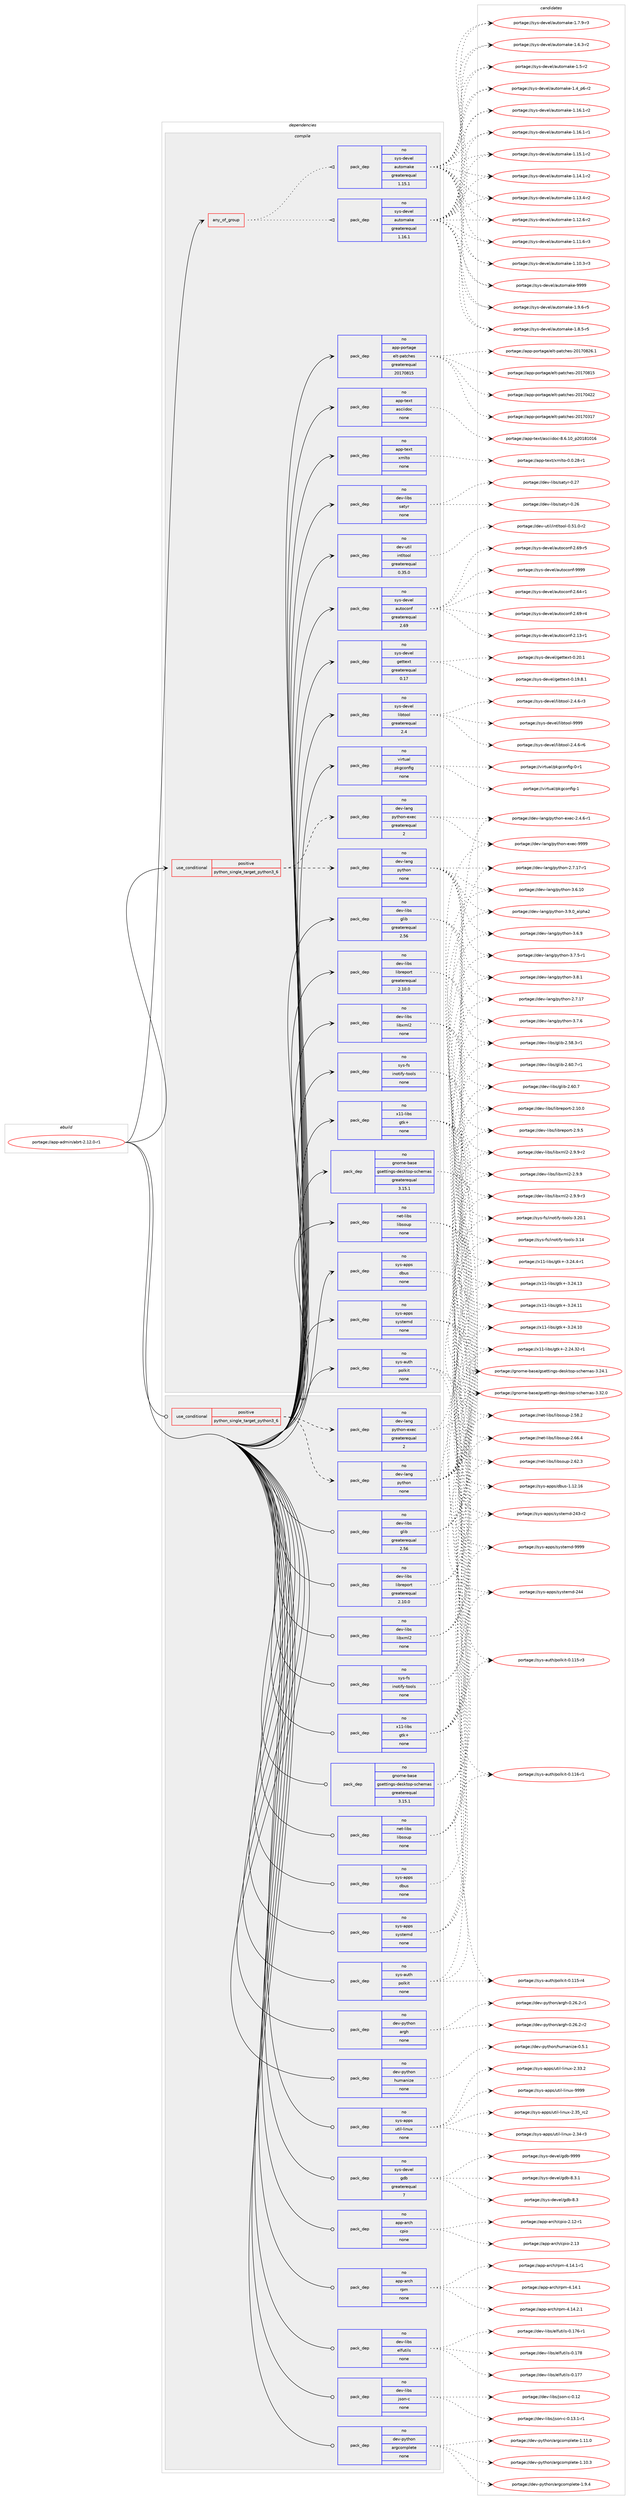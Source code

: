 digraph prolog {

# *************
# Graph options
# *************

newrank=true;
concentrate=true;
compound=true;
graph [rankdir=LR,fontname=Helvetica,fontsize=10,ranksep=1.5];#, ranksep=2.5, nodesep=0.2];
edge  [arrowhead=vee];
node  [fontname=Helvetica,fontsize=10];

# **********
# The ebuild
# **********

subgraph cluster_leftcol {
color=gray;
label=<<i>ebuild</i>>;
id [label="portage://app-admin/abrt-2.12.0-r1", color=red, width=4, href="../app-admin/abrt-2.12.0-r1.svg"];
}

# ****************
# The dependencies
# ****************

subgraph cluster_midcol {
color=gray;
label=<<i>dependencies</i>>;
subgraph cluster_compile {
fillcolor="#eeeeee";
style=filled;
label=<<i>compile</i>>;
subgraph any8490 {
dependency658440 [label=<<TABLE BORDER="0" CELLBORDER="1" CELLSPACING="0" CELLPADDING="4"><TR><TD CELLPADDING="10">any_of_group</TD></TR></TABLE>>, shape=none, color=red];subgraph pack493948 {
dependency658441 [label=<<TABLE BORDER="0" CELLBORDER="1" CELLSPACING="0" CELLPADDING="4" WIDTH="220"><TR><TD ROWSPAN="6" CELLPADDING="30">pack_dep</TD></TR><TR><TD WIDTH="110">no</TD></TR><TR><TD>sys-devel</TD></TR><TR><TD>automake</TD></TR><TR><TD>greaterequal</TD></TR><TR><TD>1.16.1</TD></TR></TABLE>>, shape=none, color=blue];
}
dependency658440:e -> dependency658441:w [weight=20,style="dotted",arrowhead="oinv"];
subgraph pack493949 {
dependency658442 [label=<<TABLE BORDER="0" CELLBORDER="1" CELLSPACING="0" CELLPADDING="4" WIDTH="220"><TR><TD ROWSPAN="6" CELLPADDING="30">pack_dep</TD></TR><TR><TD WIDTH="110">no</TD></TR><TR><TD>sys-devel</TD></TR><TR><TD>automake</TD></TR><TR><TD>greaterequal</TD></TR><TR><TD>1.15.1</TD></TR></TABLE>>, shape=none, color=blue];
}
dependency658440:e -> dependency658442:w [weight=20,style="dotted",arrowhead="oinv"];
}
id:e -> dependency658440:w [weight=20,style="solid",arrowhead="vee"];
subgraph cond155706 {
dependency658443 [label=<<TABLE BORDER="0" CELLBORDER="1" CELLSPACING="0" CELLPADDING="4"><TR><TD ROWSPAN="3" CELLPADDING="10">use_conditional</TD></TR><TR><TD>positive</TD></TR><TR><TD>python_single_target_python3_6</TD></TR></TABLE>>, shape=none, color=red];
subgraph pack493950 {
dependency658444 [label=<<TABLE BORDER="0" CELLBORDER="1" CELLSPACING="0" CELLPADDING="4" WIDTH="220"><TR><TD ROWSPAN="6" CELLPADDING="30">pack_dep</TD></TR><TR><TD WIDTH="110">no</TD></TR><TR><TD>dev-lang</TD></TR><TR><TD>python</TD></TR><TR><TD>none</TD></TR><TR><TD></TD></TR></TABLE>>, shape=none, color=blue];
}
dependency658443:e -> dependency658444:w [weight=20,style="dashed",arrowhead="vee"];
subgraph pack493951 {
dependency658445 [label=<<TABLE BORDER="0" CELLBORDER="1" CELLSPACING="0" CELLPADDING="4" WIDTH="220"><TR><TD ROWSPAN="6" CELLPADDING="30">pack_dep</TD></TR><TR><TD WIDTH="110">no</TD></TR><TR><TD>dev-lang</TD></TR><TR><TD>python-exec</TD></TR><TR><TD>greaterequal</TD></TR><TR><TD>2</TD></TR></TABLE>>, shape=none, color=blue];
}
dependency658443:e -> dependency658445:w [weight=20,style="dashed",arrowhead="vee"];
}
id:e -> dependency658443:w [weight=20,style="solid",arrowhead="vee"];
subgraph pack493952 {
dependency658446 [label=<<TABLE BORDER="0" CELLBORDER="1" CELLSPACING="0" CELLPADDING="4" WIDTH="220"><TR><TD ROWSPAN="6" CELLPADDING="30">pack_dep</TD></TR><TR><TD WIDTH="110">no</TD></TR><TR><TD>app-portage</TD></TR><TR><TD>elt-patches</TD></TR><TR><TD>greaterequal</TD></TR><TR><TD>20170815</TD></TR></TABLE>>, shape=none, color=blue];
}
id:e -> dependency658446:w [weight=20,style="solid",arrowhead="vee"];
subgraph pack493953 {
dependency658447 [label=<<TABLE BORDER="0" CELLBORDER="1" CELLSPACING="0" CELLPADDING="4" WIDTH="220"><TR><TD ROWSPAN="6" CELLPADDING="30">pack_dep</TD></TR><TR><TD WIDTH="110">no</TD></TR><TR><TD>app-text</TD></TR><TR><TD>asciidoc</TD></TR><TR><TD>none</TD></TR><TR><TD></TD></TR></TABLE>>, shape=none, color=blue];
}
id:e -> dependency658447:w [weight=20,style="solid",arrowhead="vee"];
subgraph pack493954 {
dependency658448 [label=<<TABLE BORDER="0" CELLBORDER="1" CELLSPACING="0" CELLPADDING="4" WIDTH="220"><TR><TD ROWSPAN="6" CELLPADDING="30">pack_dep</TD></TR><TR><TD WIDTH="110">no</TD></TR><TR><TD>app-text</TD></TR><TR><TD>xmlto</TD></TR><TR><TD>none</TD></TR><TR><TD></TD></TR></TABLE>>, shape=none, color=blue];
}
id:e -> dependency658448:w [weight=20,style="solid",arrowhead="vee"];
subgraph pack493955 {
dependency658449 [label=<<TABLE BORDER="0" CELLBORDER="1" CELLSPACING="0" CELLPADDING="4" WIDTH="220"><TR><TD ROWSPAN="6" CELLPADDING="30">pack_dep</TD></TR><TR><TD WIDTH="110">no</TD></TR><TR><TD>dev-libs</TD></TR><TR><TD>glib</TD></TR><TR><TD>greaterequal</TD></TR><TR><TD>2.56</TD></TR></TABLE>>, shape=none, color=blue];
}
id:e -> dependency658449:w [weight=20,style="solid",arrowhead="vee"];
subgraph pack493956 {
dependency658450 [label=<<TABLE BORDER="0" CELLBORDER="1" CELLSPACING="0" CELLPADDING="4" WIDTH="220"><TR><TD ROWSPAN="6" CELLPADDING="30">pack_dep</TD></TR><TR><TD WIDTH="110">no</TD></TR><TR><TD>dev-libs</TD></TR><TR><TD>libreport</TD></TR><TR><TD>greaterequal</TD></TR><TR><TD>2.10.0</TD></TR></TABLE>>, shape=none, color=blue];
}
id:e -> dependency658450:w [weight=20,style="solid",arrowhead="vee"];
subgraph pack493957 {
dependency658451 [label=<<TABLE BORDER="0" CELLBORDER="1" CELLSPACING="0" CELLPADDING="4" WIDTH="220"><TR><TD ROWSPAN="6" CELLPADDING="30">pack_dep</TD></TR><TR><TD WIDTH="110">no</TD></TR><TR><TD>dev-libs</TD></TR><TR><TD>libxml2</TD></TR><TR><TD>none</TD></TR><TR><TD></TD></TR></TABLE>>, shape=none, color=blue];
}
id:e -> dependency658451:w [weight=20,style="solid",arrowhead="vee"];
subgraph pack493958 {
dependency658452 [label=<<TABLE BORDER="0" CELLBORDER="1" CELLSPACING="0" CELLPADDING="4" WIDTH="220"><TR><TD ROWSPAN="6" CELLPADDING="30">pack_dep</TD></TR><TR><TD WIDTH="110">no</TD></TR><TR><TD>dev-libs</TD></TR><TR><TD>satyr</TD></TR><TR><TD>none</TD></TR><TR><TD></TD></TR></TABLE>>, shape=none, color=blue];
}
id:e -> dependency658452:w [weight=20,style="solid",arrowhead="vee"];
subgraph pack493959 {
dependency658453 [label=<<TABLE BORDER="0" CELLBORDER="1" CELLSPACING="0" CELLPADDING="4" WIDTH="220"><TR><TD ROWSPAN="6" CELLPADDING="30">pack_dep</TD></TR><TR><TD WIDTH="110">no</TD></TR><TR><TD>dev-util</TD></TR><TR><TD>intltool</TD></TR><TR><TD>greaterequal</TD></TR><TR><TD>0.35.0</TD></TR></TABLE>>, shape=none, color=blue];
}
id:e -> dependency658453:w [weight=20,style="solid",arrowhead="vee"];
subgraph pack493960 {
dependency658454 [label=<<TABLE BORDER="0" CELLBORDER="1" CELLSPACING="0" CELLPADDING="4" WIDTH="220"><TR><TD ROWSPAN="6" CELLPADDING="30">pack_dep</TD></TR><TR><TD WIDTH="110">no</TD></TR><TR><TD>gnome-base</TD></TR><TR><TD>gsettings-desktop-schemas</TD></TR><TR><TD>greaterequal</TD></TR><TR><TD>3.15.1</TD></TR></TABLE>>, shape=none, color=blue];
}
id:e -> dependency658454:w [weight=20,style="solid",arrowhead="vee"];
subgraph pack493961 {
dependency658455 [label=<<TABLE BORDER="0" CELLBORDER="1" CELLSPACING="0" CELLPADDING="4" WIDTH="220"><TR><TD ROWSPAN="6" CELLPADDING="30">pack_dep</TD></TR><TR><TD WIDTH="110">no</TD></TR><TR><TD>net-libs</TD></TR><TR><TD>libsoup</TD></TR><TR><TD>none</TD></TR><TR><TD></TD></TR></TABLE>>, shape=none, color=blue];
}
id:e -> dependency658455:w [weight=20,style="solid",arrowhead="vee"];
subgraph pack493962 {
dependency658456 [label=<<TABLE BORDER="0" CELLBORDER="1" CELLSPACING="0" CELLPADDING="4" WIDTH="220"><TR><TD ROWSPAN="6" CELLPADDING="30">pack_dep</TD></TR><TR><TD WIDTH="110">no</TD></TR><TR><TD>sys-apps</TD></TR><TR><TD>dbus</TD></TR><TR><TD>none</TD></TR><TR><TD></TD></TR></TABLE>>, shape=none, color=blue];
}
id:e -> dependency658456:w [weight=20,style="solid",arrowhead="vee"];
subgraph pack493963 {
dependency658457 [label=<<TABLE BORDER="0" CELLBORDER="1" CELLSPACING="0" CELLPADDING="4" WIDTH="220"><TR><TD ROWSPAN="6" CELLPADDING="30">pack_dep</TD></TR><TR><TD WIDTH="110">no</TD></TR><TR><TD>sys-apps</TD></TR><TR><TD>systemd</TD></TR><TR><TD>none</TD></TR><TR><TD></TD></TR></TABLE>>, shape=none, color=blue];
}
id:e -> dependency658457:w [weight=20,style="solid",arrowhead="vee"];
subgraph pack493964 {
dependency658458 [label=<<TABLE BORDER="0" CELLBORDER="1" CELLSPACING="0" CELLPADDING="4" WIDTH="220"><TR><TD ROWSPAN="6" CELLPADDING="30">pack_dep</TD></TR><TR><TD WIDTH="110">no</TD></TR><TR><TD>sys-auth</TD></TR><TR><TD>polkit</TD></TR><TR><TD>none</TD></TR><TR><TD></TD></TR></TABLE>>, shape=none, color=blue];
}
id:e -> dependency658458:w [weight=20,style="solid",arrowhead="vee"];
subgraph pack493965 {
dependency658459 [label=<<TABLE BORDER="0" CELLBORDER="1" CELLSPACING="0" CELLPADDING="4" WIDTH="220"><TR><TD ROWSPAN="6" CELLPADDING="30">pack_dep</TD></TR><TR><TD WIDTH="110">no</TD></TR><TR><TD>sys-devel</TD></TR><TR><TD>autoconf</TD></TR><TR><TD>greaterequal</TD></TR><TR><TD>2.69</TD></TR></TABLE>>, shape=none, color=blue];
}
id:e -> dependency658459:w [weight=20,style="solid",arrowhead="vee"];
subgraph pack493966 {
dependency658460 [label=<<TABLE BORDER="0" CELLBORDER="1" CELLSPACING="0" CELLPADDING="4" WIDTH="220"><TR><TD ROWSPAN="6" CELLPADDING="30">pack_dep</TD></TR><TR><TD WIDTH="110">no</TD></TR><TR><TD>sys-devel</TD></TR><TR><TD>gettext</TD></TR><TR><TD>greaterequal</TD></TR><TR><TD>0.17</TD></TR></TABLE>>, shape=none, color=blue];
}
id:e -> dependency658460:w [weight=20,style="solid",arrowhead="vee"];
subgraph pack493967 {
dependency658461 [label=<<TABLE BORDER="0" CELLBORDER="1" CELLSPACING="0" CELLPADDING="4" WIDTH="220"><TR><TD ROWSPAN="6" CELLPADDING="30">pack_dep</TD></TR><TR><TD WIDTH="110">no</TD></TR><TR><TD>sys-devel</TD></TR><TR><TD>libtool</TD></TR><TR><TD>greaterequal</TD></TR><TR><TD>2.4</TD></TR></TABLE>>, shape=none, color=blue];
}
id:e -> dependency658461:w [weight=20,style="solid",arrowhead="vee"];
subgraph pack493968 {
dependency658462 [label=<<TABLE BORDER="0" CELLBORDER="1" CELLSPACING="0" CELLPADDING="4" WIDTH="220"><TR><TD ROWSPAN="6" CELLPADDING="30">pack_dep</TD></TR><TR><TD WIDTH="110">no</TD></TR><TR><TD>sys-fs</TD></TR><TR><TD>inotify-tools</TD></TR><TR><TD>none</TD></TR><TR><TD></TD></TR></TABLE>>, shape=none, color=blue];
}
id:e -> dependency658462:w [weight=20,style="solid",arrowhead="vee"];
subgraph pack493969 {
dependency658463 [label=<<TABLE BORDER="0" CELLBORDER="1" CELLSPACING="0" CELLPADDING="4" WIDTH="220"><TR><TD ROWSPAN="6" CELLPADDING="30">pack_dep</TD></TR><TR><TD WIDTH="110">no</TD></TR><TR><TD>virtual</TD></TR><TR><TD>pkgconfig</TD></TR><TR><TD>none</TD></TR><TR><TD></TD></TR></TABLE>>, shape=none, color=blue];
}
id:e -> dependency658463:w [weight=20,style="solid",arrowhead="vee"];
subgraph pack493970 {
dependency658464 [label=<<TABLE BORDER="0" CELLBORDER="1" CELLSPACING="0" CELLPADDING="4" WIDTH="220"><TR><TD ROWSPAN="6" CELLPADDING="30">pack_dep</TD></TR><TR><TD WIDTH="110">no</TD></TR><TR><TD>x11-libs</TD></TR><TR><TD>gtk+</TD></TR><TR><TD>none</TD></TR><TR><TD></TD></TR></TABLE>>, shape=none, color=blue];
}
id:e -> dependency658464:w [weight=20,style="solid",arrowhead="vee"];
}
subgraph cluster_compileandrun {
fillcolor="#eeeeee";
style=filled;
label=<<i>compile and run</i>>;
}
subgraph cluster_run {
fillcolor="#eeeeee";
style=filled;
label=<<i>run</i>>;
subgraph cond155707 {
dependency658465 [label=<<TABLE BORDER="0" CELLBORDER="1" CELLSPACING="0" CELLPADDING="4"><TR><TD ROWSPAN="3" CELLPADDING="10">use_conditional</TD></TR><TR><TD>positive</TD></TR><TR><TD>python_single_target_python3_6</TD></TR></TABLE>>, shape=none, color=red];
subgraph pack493971 {
dependency658466 [label=<<TABLE BORDER="0" CELLBORDER="1" CELLSPACING="0" CELLPADDING="4" WIDTH="220"><TR><TD ROWSPAN="6" CELLPADDING="30">pack_dep</TD></TR><TR><TD WIDTH="110">no</TD></TR><TR><TD>dev-lang</TD></TR><TR><TD>python</TD></TR><TR><TD>none</TD></TR><TR><TD></TD></TR></TABLE>>, shape=none, color=blue];
}
dependency658465:e -> dependency658466:w [weight=20,style="dashed",arrowhead="vee"];
subgraph pack493972 {
dependency658467 [label=<<TABLE BORDER="0" CELLBORDER="1" CELLSPACING="0" CELLPADDING="4" WIDTH="220"><TR><TD ROWSPAN="6" CELLPADDING="30">pack_dep</TD></TR><TR><TD WIDTH="110">no</TD></TR><TR><TD>dev-lang</TD></TR><TR><TD>python-exec</TD></TR><TR><TD>greaterequal</TD></TR><TR><TD>2</TD></TR></TABLE>>, shape=none, color=blue];
}
dependency658465:e -> dependency658467:w [weight=20,style="dashed",arrowhead="vee"];
}
id:e -> dependency658465:w [weight=20,style="solid",arrowhead="odot"];
subgraph pack493973 {
dependency658468 [label=<<TABLE BORDER="0" CELLBORDER="1" CELLSPACING="0" CELLPADDING="4" WIDTH="220"><TR><TD ROWSPAN="6" CELLPADDING="30">pack_dep</TD></TR><TR><TD WIDTH="110">no</TD></TR><TR><TD>app-arch</TD></TR><TR><TD>cpio</TD></TR><TR><TD>none</TD></TR><TR><TD></TD></TR></TABLE>>, shape=none, color=blue];
}
id:e -> dependency658468:w [weight=20,style="solid",arrowhead="odot"];
subgraph pack493974 {
dependency658469 [label=<<TABLE BORDER="0" CELLBORDER="1" CELLSPACING="0" CELLPADDING="4" WIDTH="220"><TR><TD ROWSPAN="6" CELLPADDING="30">pack_dep</TD></TR><TR><TD WIDTH="110">no</TD></TR><TR><TD>app-arch</TD></TR><TR><TD>rpm</TD></TR><TR><TD>none</TD></TR><TR><TD></TD></TR></TABLE>>, shape=none, color=blue];
}
id:e -> dependency658469:w [weight=20,style="solid",arrowhead="odot"];
subgraph pack493975 {
dependency658470 [label=<<TABLE BORDER="0" CELLBORDER="1" CELLSPACING="0" CELLPADDING="4" WIDTH="220"><TR><TD ROWSPAN="6" CELLPADDING="30">pack_dep</TD></TR><TR><TD WIDTH="110">no</TD></TR><TR><TD>dev-libs</TD></TR><TR><TD>elfutils</TD></TR><TR><TD>none</TD></TR><TR><TD></TD></TR></TABLE>>, shape=none, color=blue];
}
id:e -> dependency658470:w [weight=20,style="solid",arrowhead="odot"];
subgraph pack493976 {
dependency658471 [label=<<TABLE BORDER="0" CELLBORDER="1" CELLSPACING="0" CELLPADDING="4" WIDTH="220"><TR><TD ROWSPAN="6" CELLPADDING="30">pack_dep</TD></TR><TR><TD WIDTH="110">no</TD></TR><TR><TD>dev-libs</TD></TR><TR><TD>glib</TD></TR><TR><TD>greaterequal</TD></TR><TR><TD>2.56</TD></TR></TABLE>>, shape=none, color=blue];
}
id:e -> dependency658471:w [weight=20,style="solid",arrowhead="odot"];
subgraph pack493977 {
dependency658472 [label=<<TABLE BORDER="0" CELLBORDER="1" CELLSPACING="0" CELLPADDING="4" WIDTH="220"><TR><TD ROWSPAN="6" CELLPADDING="30">pack_dep</TD></TR><TR><TD WIDTH="110">no</TD></TR><TR><TD>dev-libs</TD></TR><TR><TD>json-c</TD></TR><TR><TD>none</TD></TR><TR><TD></TD></TR></TABLE>>, shape=none, color=blue];
}
id:e -> dependency658472:w [weight=20,style="solid",arrowhead="odot"];
subgraph pack493978 {
dependency658473 [label=<<TABLE BORDER="0" CELLBORDER="1" CELLSPACING="0" CELLPADDING="4" WIDTH="220"><TR><TD ROWSPAN="6" CELLPADDING="30">pack_dep</TD></TR><TR><TD WIDTH="110">no</TD></TR><TR><TD>dev-libs</TD></TR><TR><TD>libreport</TD></TR><TR><TD>greaterequal</TD></TR><TR><TD>2.10.0</TD></TR></TABLE>>, shape=none, color=blue];
}
id:e -> dependency658473:w [weight=20,style="solid",arrowhead="odot"];
subgraph pack493979 {
dependency658474 [label=<<TABLE BORDER="0" CELLBORDER="1" CELLSPACING="0" CELLPADDING="4" WIDTH="220"><TR><TD ROWSPAN="6" CELLPADDING="30">pack_dep</TD></TR><TR><TD WIDTH="110">no</TD></TR><TR><TD>dev-libs</TD></TR><TR><TD>libxml2</TD></TR><TR><TD>none</TD></TR><TR><TD></TD></TR></TABLE>>, shape=none, color=blue];
}
id:e -> dependency658474:w [weight=20,style="solid",arrowhead="odot"];
subgraph pack493980 {
dependency658475 [label=<<TABLE BORDER="0" CELLBORDER="1" CELLSPACING="0" CELLPADDING="4" WIDTH="220"><TR><TD ROWSPAN="6" CELLPADDING="30">pack_dep</TD></TR><TR><TD WIDTH="110">no</TD></TR><TR><TD>dev-python</TD></TR><TR><TD>argcomplete</TD></TR><TR><TD>none</TD></TR><TR><TD></TD></TR></TABLE>>, shape=none, color=blue];
}
id:e -> dependency658475:w [weight=20,style="solid",arrowhead="odot"];
subgraph pack493981 {
dependency658476 [label=<<TABLE BORDER="0" CELLBORDER="1" CELLSPACING="0" CELLPADDING="4" WIDTH="220"><TR><TD ROWSPAN="6" CELLPADDING="30">pack_dep</TD></TR><TR><TD WIDTH="110">no</TD></TR><TR><TD>dev-python</TD></TR><TR><TD>argh</TD></TR><TR><TD>none</TD></TR><TR><TD></TD></TR></TABLE>>, shape=none, color=blue];
}
id:e -> dependency658476:w [weight=20,style="solid",arrowhead="odot"];
subgraph pack493982 {
dependency658477 [label=<<TABLE BORDER="0" CELLBORDER="1" CELLSPACING="0" CELLPADDING="4" WIDTH="220"><TR><TD ROWSPAN="6" CELLPADDING="30">pack_dep</TD></TR><TR><TD WIDTH="110">no</TD></TR><TR><TD>dev-python</TD></TR><TR><TD>humanize</TD></TR><TR><TD>none</TD></TR><TR><TD></TD></TR></TABLE>>, shape=none, color=blue];
}
id:e -> dependency658477:w [weight=20,style="solid",arrowhead="odot"];
subgraph pack493983 {
dependency658478 [label=<<TABLE BORDER="0" CELLBORDER="1" CELLSPACING="0" CELLPADDING="4" WIDTH="220"><TR><TD ROWSPAN="6" CELLPADDING="30">pack_dep</TD></TR><TR><TD WIDTH="110">no</TD></TR><TR><TD>gnome-base</TD></TR><TR><TD>gsettings-desktop-schemas</TD></TR><TR><TD>greaterequal</TD></TR><TR><TD>3.15.1</TD></TR></TABLE>>, shape=none, color=blue];
}
id:e -> dependency658478:w [weight=20,style="solid",arrowhead="odot"];
subgraph pack493984 {
dependency658479 [label=<<TABLE BORDER="0" CELLBORDER="1" CELLSPACING="0" CELLPADDING="4" WIDTH="220"><TR><TD ROWSPAN="6" CELLPADDING="30">pack_dep</TD></TR><TR><TD WIDTH="110">no</TD></TR><TR><TD>net-libs</TD></TR><TR><TD>libsoup</TD></TR><TR><TD>none</TD></TR><TR><TD></TD></TR></TABLE>>, shape=none, color=blue];
}
id:e -> dependency658479:w [weight=20,style="solid",arrowhead="odot"];
subgraph pack493985 {
dependency658480 [label=<<TABLE BORDER="0" CELLBORDER="1" CELLSPACING="0" CELLPADDING="4" WIDTH="220"><TR><TD ROWSPAN="6" CELLPADDING="30">pack_dep</TD></TR><TR><TD WIDTH="110">no</TD></TR><TR><TD>sys-apps</TD></TR><TR><TD>dbus</TD></TR><TR><TD>none</TD></TR><TR><TD></TD></TR></TABLE>>, shape=none, color=blue];
}
id:e -> dependency658480:w [weight=20,style="solid",arrowhead="odot"];
subgraph pack493986 {
dependency658481 [label=<<TABLE BORDER="0" CELLBORDER="1" CELLSPACING="0" CELLPADDING="4" WIDTH="220"><TR><TD ROWSPAN="6" CELLPADDING="30">pack_dep</TD></TR><TR><TD WIDTH="110">no</TD></TR><TR><TD>sys-apps</TD></TR><TR><TD>systemd</TD></TR><TR><TD>none</TD></TR><TR><TD></TD></TR></TABLE>>, shape=none, color=blue];
}
id:e -> dependency658481:w [weight=20,style="solid",arrowhead="odot"];
subgraph pack493987 {
dependency658482 [label=<<TABLE BORDER="0" CELLBORDER="1" CELLSPACING="0" CELLPADDING="4" WIDTH="220"><TR><TD ROWSPAN="6" CELLPADDING="30">pack_dep</TD></TR><TR><TD WIDTH="110">no</TD></TR><TR><TD>sys-apps</TD></TR><TR><TD>util-linux</TD></TR><TR><TD>none</TD></TR><TR><TD></TD></TR></TABLE>>, shape=none, color=blue];
}
id:e -> dependency658482:w [weight=20,style="solid",arrowhead="odot"];
subgraph pack493988 {
dependency658483 [label=<<TABLE BORDER="0" CELLBORDER="1" CELLSPACING="0" CELLPADDING="4" WIDTH="220"><TR><TD ROWSPAN="6" CELLPADDING="30">pack_dep</TD></TR><TR><TD WIDTH="110">no</TD></TR><TR><TD>sys-auth</TD></TR><TR><TD>polkit</TD></TR><TR><TD>none</TD></TR><TR><TD></TD></TR></TABLE>>, shape=none, color=blue];
}
id:e -> dependency658483:w [weight=20,style="solid",arrowhead="odot"];
subgraph pack493989 {
dependency658484 [label=<<TABLE BORDER="0" CELLBORDER="1" CELLSPACING="0" CELLPADDING="4" WIDTH="220"><TR><TD ROWSPAN="6" CELLPADDING="30">pack_dep</TD></TR><TR><TD WIDTH="110">no</TD></TR><TR><TD>sys-devel</TD></TR><TR><TD>gdb</TD></TR><TR><TD>greaterequal</TD></TR><TR><TD>7</TD></TR></TABLE>>, shape=none, color=blue];
}
id:e -> dependency658484:w [weight=20,style="solid",arrowhead="odot"];
subgraph pack493990 {
dependency658485 [label=<<TABLE BORDER="0" CELLBORDER="1" CELLSPACING="0" CELLPADDING="4" WIDTH="220"><TR><TD ROWSPAN="6" CELLPADDING="30">pack_dep</TD></TR><TR><TD WIDTH="110">no</TD></TR><TR><TD>sys-fs</TD></TR><TR><TD>inotify-tools</TD></TR><TR><TD>none</TD></TR><TR><TD></TD></TR></TABLE>>, shape=none, color=blue];
}
id:e -> dependency658485:w [weight=20,style="solid",arrowhead="odot"];
subgraph pack493991 {
dependency658486 [label=<<TABLE BORDER="0" CELLBORDER="1" CELLSPACING="0" CELLPADDING="4" WIDTH="220"><TR><TD ROWSPAN="6" CELLPADDING="30">pack_dep</TD></TR><TR><TD WIDTH="110">no</TD></TR><TR><TD>x11-libs</TD></TR><TR><TD>gtk+</TD></TR><TR><TD>none</TD></TR><TR><TD></TD></TR></TABLE>>, shape=none, color=blue];
}
id:e -> dependency658486:w [weight=20,style="solid",arrowhead="odot"];
}
}

# **************
# The candidates
# **************

subgraph cluster_choices {
rank=same;
color=gray;
label=<<i>candidates</i>>;

subgraph choice493948 {
color=black;
nodesep=1;
choice115121115451001011181011084797117116111109971071014557575757 [label="portage://sys-devel/automake-9999", color=red, width=4,href="../sys-devel/automake-9999.svg"];
choice115121115451001011181011084797117116111109971071014549465746544511453 [label="portage://sys-devel/automake-1.9.6-r5", color=red, width=4,href="../sys-devel/automake-1.9.6-r5.svg"];
choice115121115451001011181011084797117116111109971071014549465646534511453 [label="portage://sys-devel/automake-1.8.5-r5", color=red, width=4,href="../sys-devel/automake-1.8.5-r5.svg"];
choice115121115451001011181011084797117116111109971071014549465546574511451 [label="portage://sys-devel/automake-1.7.9-r3", color=red, width=4,href="../sys-devel/automake-1.7.9-r3.svg"];
choice115121115451001011181011084797117116111109971071014549465446514511450 [label="portage://sys-devel/automake-1.6.3-r2", color=red, width=4,href="../sys-devel/automake-1.6.3-r2.svg"];
choice11512111545100101118101108479711711611110997107101454946534511450 [label="portage://sys-devel/automake-1.5-r2", color=red, width=4,href="../sys-devel/automake-1.5-r2.svg"];
choice115121115451001011181011084797117116111109971071014549465295112544511450 [label="portage://sys-devel/automake-1.4_p6-r2", color=red, width=4,href="../sys-devel/automake-1.4_p6-r2.svg"];
choice11512111545100101118101108479711711611110997107101454946495446494511450 [label="portage://sys-devel/automake-1.16.1-r2", color=red, width=4,href="../sys-devel/automake-1.16.1-r2.svg"];
choice11512111545100101118101108479711711611110997107101454946495446494511449 [label="portage://sys-devel/automake-1.16.1-r1", color=red, width=4,href="../sys-devel/automake-1.16.1-r1.svg"];
choice11512111545100101118101108479711711611110997107101454946495346494511450 [label="portage://sys-devel/automake-1.15.1-r2", color=red, width=4,href="../sys-devel/automake-1.15.1-r2.svg"];
choice11512111545100101118101108479711711611110997107101454946495246494511450 [label="portage://sys-devel/automake-1.14.1-r2", color=red, width=4,href="../sys-devel/automake-1.14.1-r2.svg"];
choice11512111545100101118101108479711711611110997107101454946495146524511450 [label="portage://sys-devel/automake-1.13.4-r2", color=red, width=4,href="../sys-devel/automake-1.13.4-r2.svg"];
choice11512111545100101118101108479711711611110997107101454946495046544511450 [label="portage://sys-devel/automake-1.12.6-r2", color=red, width=4,href="../sys-devel/automake-1.12.6-r2.svg"];
choice11512111545100101118101108479711711611110997107101454946494946544511451 [label="portage://sys-devel/automake-1.11.6-r3", color=red, width=4,href="../sys-devel/automake-1.11.6-r3.svg"];
choice11512111545100101118101108479711711611110997107101454946494846514511451 [label="portage://sys-devel/automake-1.10.3-r3", color=red, width=4,href="../sys-devel/automake-1.10.3-r3.svg"];
dependency658441:e -> choice115121115451001011181011084797117116111109971071014557575757:w [style=dotted,weight="100"];
dependency658441:e -> choice115121115451001011181011084797117116111109971071014549465746544511453:w [style=dotted,weight="100"];
dependency658441:e -> choice115121115451001011181011084797117116111109971071014549465646534511453:w [style=dotted,weight="100"];
dependency658441:e -> choice115121115451001011181011084797117116111109971071014549465546574511451:w [style=dotted,weight="100"];
dependency658441:e -> choice115121115451001011181011084797117116111109971071014549465446514511450:w [style=dotted,weight="100"];
dependency658441:e -> choice11512111545100101118101108479711711611110997107101454946534511450:w [style=dotted,weight="100"];
dependency658441:e -> choice115121115451001011181011084797117116111109971071014549465295112544511450:w [style=dotted,weight="100"];
dependency658441:e -> choice11512111545100101118101108479711711611110997107101454946495446494511450:w [style=dotted,weight="100"];
dependency658441:e -> choice11512111545100101118101108479711711611110997107101454946495446494511449:w [style=dotted,weight="100"];
dependency658441:e -> choice11512111545100101118101108479711711611110997107101454946495346494511450:w [style=dotted,weight="100"];
dependency658441:e -> choice11512111545100101118101108479711711611110997107101454946495246494511450:w [style=dotted,weight="100"];
dependency658441:e -> choice11512111545100101118101108479711711611110997107101454946495146524511450:w [style=dotted,weight="100"];
dependency658441:e -> choice11512111545100101118101108479711711611110997107101454946495046544511450:w [style=dotted,weight="100"];
dependency658441:e -> choice11512111545100101118101108479711711611110997107101454946494946544511451:w [style=dotted,weight="100"];
dependency658441:e -> choice11512111545100101118101108479711711611110997107101454946494846514511451:w [style=dotted,weight="100"];
}
subgraph choice493949 {
color=black;
nodesep=1;
choice115121115451001011181011084797117116111109971071014557575757 [label="portage://sys-devel/automake-9999", color=red, width=4,href="../sys-devel/automake-9999.svg"];
choice115121115451001011181011084797117116111109971071014549465746544511453 [label="portage://sys-devel/automake-1.9.6-r5", color=red, width=4,href="../sys-devel/automake-1.9.6-r5.svg"];
choice115121115451001011181011084797117116111109971071014549465646534511453 [label="portage://sys-devel/automake-1.8.5-r5", color=red, width=4,href="../sys-devel/automake-1.8.5-r5.svg"];
choice115121115451001011181011084797117116111109971071014549465546574511451 [label="portage://sys-devel/automake-1.7.9-r3", color=red, width=4,href="../sys-devel/automake-1.7.9-r3.svg"];
choice115121115451001011181011084797117116111109971071014549465446514511450 [label="portage://sys-devel/automake-1.6.3-r2", color=red, width=4,href="../sys-devel/automake-1.6.3-r2.svg"];
choice11512111545100101118101108479711711611110997107101454946534511450 [label="portage://sys-devel/automake-1.5-r2", color=red, width=4,href="../sys-devel/automake-1.5-r2.svg"];
choice115121115451001011181011084797117116111109971071014549465295112544511450 [label="portage://sys-devel/automake-1.4_p6-r2", color=red, width=4,href="../sys-devel/automake-1.4_p6-r2.svg"];
choice11512111545100101118101108479711711611110997107101454946495446494511450 [label="portage://sys-devel/automake-1.16.1-r2", color=red, width=4,href="../sys-devel/automake-1.16.1-r2.svg"];
choice11512111545100101118101108479711711611110997107101454946495446494511449 [label="portage://sys-devel/automake-1.16.1-r1", color=red, width=4,href="../sys-devel/automake-1.16.1-r1.svg"];
choice11512111545100101118101108479711711611110997107101454946495346494511450 [label="portage://sys-devel/automake-1.15.1-r2", color=red, width=4,href="../sys-devel/automake-1.15.1-r2.svg"];
choice11512111545100101118101108479711711611110997107101454946495246494511450 [label="portage://sys-devel/automake-1.14.1-r2", color=red, width=4,href="../sys-devel/automake-1.14.1-r2.svg"];
choice11512111545100101118101108479711711611110997107101454946495146524511450 [label="portage://sys-devel/automake-1.13.4-r2", color=red, width=4,href="../sys-devel/automake-1.13.4-r2.svg"];
choice11512111545100101118101108479711711611110997107101454946495046544511450 [label="portage://sys-devel/automake-1.12.6-r2", color=red, width=4,href="../sys-devel/automake-1.12.6-r2.svg"];
choice11512111545100101118101108479711711611110997107101454946494946544511451 [label="portage://sys-devel/automake-1.11.6-r3", color=red, width=4,href="../sys-devel/automake-1.11.6-r3.svg"];
choice11512111545100101118101108479711711611110997107101454946494846514511451 [label="portage://sys-devel/automake-1.10.3-r3", color=red, width=4,href="../sys-devel/automake-1.10.3-r3.svg"];
dependency658442:e -> choice115121115451001011181011084797117116111109971071014557575757:w [style=dotted,weight="100"];
dependency658442:e -> choice115121115451001011181011084797117116111109971071014549465746544511453:w [style=dotted,weight="100"];
dependency658442:e -> choice115121115451001011181011084797117116111109971071014549465646534511453:w [style=dotted,weight="100"];
dependency658442:e -> choice115121115451001011181011084797117116111109971071014549465546574511451:w [style=dotted,weight="100"];
dependency658442:e -> choice115121115451001011181011084797117116111109971071014549465446514511450:w [style=dotted,weight="100"];
dependency658442:e -> choice11512111545100101118101108479711711611110997107101454946534511450:w [style=dotted,weight="100"];
dependency658442:e -> choice115121115451001011181011084797117116111109971071014549465295112544511450:w [style=dotted,weight="100"];
dependency658442:e -> choice11512111545100101118101108479711711611110997107101454946495446494511450:w [style=dotted,weight="100"];
dependency658442:e -> choice11512111545100101118101108479711711611110997107101454946495446494511449:w [style=dotted,weight="100"];
dependency658442:e -> choice11512111545100101118101108479711711611110997107101454946495346494511450:w [style=dotted,weight="100"];
dependency658442:e -> choice11512111545100101118101108479711711611110997107101454946495246494511450:w [style=dotted,weight="100"];
dependency658442:e -> choice11512111545100101118101108479711711611110997107101454946495146524511450:w [style=dotted,weight="100"];
dependency658442:e -> choice11512111545100101118101108479711711611110997107101454946495046544511450:w [style=dotted,weight="100"];
dependency658442:e -> choice11512111545100101118101108479711711611110997107101454946494946544511451:w [style=dotted,weight="100"];
dependency658442:e -> choice11512111545100101118101108479711711611110997107101454946494846514511451:w [style=dotted,weight="100"];
}
subgraph choice493950 {
color=black;
nodesep=1;
choice10010111845108971101034711212111610411111045514657464895971081121049750 [label="portage://dev-lang/python-3.9.0_alpha2", color=red, width=4,href="../dev-lang/python-3.9.0_alpha2.svg"];
choice100101118451089711010347112121116104111110455146564649 [label="portage://dev-lang/python-3.8.1", color=red, width=4,href="../dev-lang/python-3.8.1.svg"];
choice100101118451089711010347112121116104111110455146554654 [label="portage://dev-lang/python-3.7.6", color=red, width=4,href="../dev-lang/python-3.7.6.svg"];
choice1001011184510897110103471121211161041111104551465546534511449 [label="portage://dev-lang/python-3.7.5-r1", color=red, width=4,href="../dev-lang/python-3.7.5-r1.svg"];
choice100101118451089711010347112121116104111110455146544657 [label="portage://dev-lang/python-3.6.9", color=red, width=4,href="../dev-lang/python-3.6.9.svg"];
choice10010111845108971101034711212111610411111045514654464948 [label="portage://dev-lang/python-3.6.10", color=red, width=4,href="../dev-lang/python-3.6.10.svg"];
choice100101118451089711010347112121116104111110455046554649554511449 [label="portage://dev-lang/python-2.7.17-r1", color=red, width=4,href="../dev-lang/python-2.7.17-r1.svg"];
choice10010111845108971101034711212111610411111045504655464955 [label="portage://dev-lang/python-2.7.17", color=red, width=4,href="../dev-lang/python-2.7.17.svg"];
dependency658444:e -> choice10010111845108971101034711212111610411111045514657464895971081121049750:w [style=dotted,weight="100"];
dependency658444:e -> choice100101118451089711010347112121116104111110455146564649:w [style=dotted,weight="100"];
dependency658444:e -> choice100101118451089711010347112121116104111110455146554654:w [style=dotted,weight="100"];
dependency658444:e -> choice1001011184510897110103471121211161041111104551465546534511449:w [style=dotted,weight="100"];
dependency658444:e -> choice100101118451089711010347112121116104111110455146544657:w [style=dotted,weight="100"];
dependency658444:e -> choice10010111845108971101034711212111610411111045514654464948:w [style=dotted,weight="100"];
dependency658444:e -> choice100101118451089711010347112121116104111110455046554649554511449:w [style=dotted,weight="100"];
dependency658444:e -> choice10010111845108971101034711212111610411111045504655464955:w [style=dotted,weight="100"];
}
subgraph choice493951 {
color=black;
nodesep=1;
choice10010111845108971101034711212111610411111045101120101994557575757 [label="portage://dev-lang/python-exec-9999", color=red, width=4,href="../dev-lang/python-exec-9999.svg"];
choice10010111845108971101034711212111610411111045101120101994550465246544511449 [label="portage://dev-lang/python-exec-2.4.6-r1", color=red, width=4,href="../dev-lang/python-exec-2.4.6-r1.svg"];
dependency658445:e -> choice10010111845108971101034711212111610411111045101120101994557575757:w [style=dotted,weight="100"];
dependency658445:e -> choice10010111845108971101034711212111610411111045101120101994550465246544511449:w [style=dotted,weight="100"];
}
subgraph choice493952 {
color=black;
nodesep=1;
choice971121124511211111411697103101471011081164511297116991041011154550484955485650544649 [label="portage://app-portage/elt-patches-20170826.1", color=red, width=4,href="../app-portage/elt-patches-20170826.1.svg"];
choice97112112451121111141169710310147101108116451129711699104101115455048495548564953 [label="portage://app-portage/elt-patches-20170815", color=red, width=4,href="../app-portage/elt-patches-20170815.svg"];
choice97112112451121111141169710310147101108116451129711699104101115455048495548525050 [label="portage://app-portage/elt-patches-20170422", color=red, width=4,href="../app-portage/elt-patches-20170422.svg"];
choice97112112451121111141169710310147101108116451129711699104101115455048495548514955 [label="portage://app-portage/elt-patches-20170317", color=red, width=4,href="../app-portage/elt-patches-20170317.svg"];
dependency658446:e -> choice971121124511211111411697103101471011081164511297116991041011154550484955485650544649:w [style=dotted,weight="100"];
dependency658446:e -> choice97112112451121111141169710310147101108116451129711699104101115455048495548564953:w [style=dotted,weight="100"];
dependency658446:e -> choice97112112451121111141169710310147101108116451129711699104101115455048495548525050:w [style=dotted,weight="100"];
dependency658446:e -> choice97112112451121111141169710310147101108116451129711699104101115455048495548514955:w [style=dotted,weight="100"];
}
subgraph choice493953 {
color=black;
nodesep=1;
choice97112112451161011201164797115991051051001119945564654464948951125048495649484954 [label="portage://app-text/asciidoc-8.6.10_p20181016", color=red, width=4,href="../app-text/asciidoc-8.6.10_p20181016.svg"];
dependency658447:e -> choice97112112451161011201164797115991051051001119945564654464948951125048495649484954:w [style=dotted,weight="100"];
}
subgraph choice493954 {
color=black;
nodesep=1;
choice971121124511610112011647120109108116111454846484650564511449 [label="portage://app-text/xmlto-0.0.28-r1", color=red, width=4,href="../app-text/xmlto-0.0.28-r1.svg"];
dependency658448:e -> choice971121124511610112011647120109108116111454846484650564511449:w [style=dotted,weight="100"];
}
subgraph choice493955 {
color=black;
nodesep=1;
choice10010111845108105981154710310810598455046544846554511449 [label="portage://dev-libs/glib-2.60.7-r1", color=red, width=4,href="../dev-libs/glib-2.60.7-r1.svg"];
choice1001011184510810598115471031081059845504654484655 [label="portage://dev-libs/glib-2.60.7", color=red, width=4,href="../dev-libs/glib-2.60.7.svg"];
choice10010111845108105981154710310810598455046535646514511449 [label="portage://dev-libs/glib-2.58.3-r1", color=red, width=4,href="../dev-libs/glib-2.58.3-r1.svg"];
dependency658449:e -> choice10010111845108105981154710310810598455046544846554511449:w [style=dotted,weight="100"];
dependency658449:e -> choice1001011184510810598115471031081059845504654484655:w [style=dotted,weight="100"];
dependency658449:e -> choice10010111845108105981154710310810598455046535646514511449:w [style=dotted,weight="100"];
}
subgraph choice493956 {
color=black;
nodesep=1;
choice10010111845108105981154710810598114101112111114116455046574653 [label="portage://dev-libs/libreport-2.9.5", color=red, width=4,href="../dev-libs/libreport-2.9.5.svg"];
choice1001011184510810598115471081059811410111211111411645504649484648 [label="portage://dev-libs/libreport-2.10.0", color=red, width=4,href="../dev-libs/libreport-2.10.0.svg"];
dependency658450:e -> choice10010111845108105981154710810598114101112111114116455046574653:w [style=dotted,weight="100"];
dependency658450:e -> choice1001011184510810598115471081059811410111211111411645504649484648:w [style=dotted,weight="100"];
}
subgraph choice493957 {
color=black;
nodesep=1;
choice10010111845108105981154710810598120109108504550465746574511451 [label="portage://dev-libs/libxml2-2.9.9-r3", color=red, width=4,href="../dev-libs/libxml2-2.9.9-r3.svg"];
choice10010111845108105981154710810598120109108504550465746574511450 [label="portage://dev-libs/libxml2-2.9.9-r2", color=red, width=4,href="../dev-libs/libxml2-2.9.9-r2.svg"];
choice1001011184510810598115471081059812010910850455046574657 [label="portage://dev-libs/libxml2-2.9.9", color=red, width=4,href="../dev-libs/libxml2-2.9.9.svg"];
dependency658451:e -> choice10010111845108105981154710810598120109108504550465746574511451:w [style=dotted,weight="100"];
dependency658451:e -> choice10010111845108105981154710810598120109108504550465746574511450:w [style=dotted,weight="100"];
dependency658451:e -> choice1001011184510810598115471081059812010910850455046574657:w [style=dotted,weight="100"];
}
subgraph choice493958 {
color=black;
nodesep=1;
choice100101118451081059811547115971161211144548465055 [label="portage://dev-libs/satyr-0.27", color=red, width=4,href="../dev-libs/satyr-0.27.svg"];
choice100101118451081059811547115971161211144548465054 [label="portage://dev-libs/satyr-0.26", color=red, width=4,href="../dev-libs/satyr-0.26.svg"];
dependency658452:e -> choice100101118451081059811547115971161211144548465055:w [style=dotted,weight="100"];
dependency658452:e -> choice100101118451081059811547115971161211144548465054:w [style=dotted,weight="100"];
}
subgraph choice493959 {
color=black;
nodesep=1;
choice1001011184511711610510847105110116108116111111108454846534946484511450 [label="portage://dev-util/intltool-0.51.0-r2", color=red, width=4,href="../dev-util/intltool-0.51.0-r2.svg"];
dependency658453:e -> choice1001011184511711610510847105110116108116111111108454846534946484511450:w [style=dotted,weight="100"];
}
subgraph choice493960 {
color=black;
nodesep=1;
choice103110111109101459897115101471031151011161161051101031154510010111510711611111245115991041011099711545514651504648 [label="portage://gnome-base/gsettings-desktop-schemas-3.32.0", color=red, width=4,href="../gnome-base/gsettings-desktop-schemas-3.32.0.svg"];
choice103110111109101459897115101471031151011161161051101031154510010111510711611111245115991041011099711545514650524649 [label="portage://gnome-base/gsettings-desktop-schemas-3.24.1", color=red, width=4,href="../gnome-base/gsettings-desktop-schemas-3.24.1.svg"];
dependency658454:e -> choice103110111109101459897115101471031151011161161051101031154510010111510711611111245115991041011099711545514651504648:w [style=dotted,weight="100"];
dependency658454:e -> choice103110111109101459897115101471031151011161161051101031154510010111510711611111245115991041011099711545514650524649:w [style=dotted,weight="100"];
}
subgraph choice493961 {
color=black;
nodesep=1;
choice1101011164510810598115471081059811511111711245504654544652 [label="portage://net-libs/libsoup-2.66.4", color=red, width=4,href="../net-libs/libsoup-2.66.4.svg"];
choice1101011164510810598115471081059811511111711245504654504651 [label="portage://net-libs/libsoup-2.62.3", color=red, width=4,href="../net-libs/libsoup-2.62.3.svg"];
choice1101011164510810598115471081059811511111711245504653564650 [label="portage://net-libs/libsoup-2.58.2", color=red, width=4,href="../net-libs/libsoup-2.58.2.svg"];
dependency658455:e -> choice1101011164510810598115471081059811511111711245504654544652:w [style=dotted,weight="100"];
dependency658455:e -> choice1101011164510810598115471081059811511111711245504654504651:w [style=dotted,weight="100"];
dependency658455:e -> choice1101011164510810598115471081059811511111711245504653564650:w [style=dotted,weight="100"];
}
subgraph choice493962 {
color=black;
nodesep=1;
choice115121115459711211211547100981171154549464950464954 [label="portage://sys-apps/dbus-1.12.16", color=red, width=4,href="../sys-apps/dbus-1.12.16.svg"];
dependency658456:e -> choice115121115459711211211547100981171154549464950464954:w [style=dotted,weight="100"];
}
subgraph choice493963 {
color=black;
nodesep=1;
choice1151211154597112112115471151211151161011091004557575757 [label="portage://sys-apps/systemd-9999", color=red, width=4,href="../sys-apps/systemd-9999.svg"];
choice11512111545971121121154711512111511610110910045505252 [label="portage://sys-apps/systemd-244", color=red, width=4,href="../sys-apps/systemd-244.svg"];
choice115121115459711211211547115121115116101109100455052514511450 [label="portage://sys-apps/systemd-243-r2", color=red, width=4,href="../sys-apps/systemd-243-r2.svg"];
dependency658457:e -> choice1151211154597112112115471151211151161011091004557575757:w [style=dotted,weight="100"];
dependency658457:e -> choice11512111545971121121154711512111511610110910045505252:w [style=dotted,weight="100"];
dependency658457:e -> choice115121115459711211211547115121115116101109100455052514511450:w [style=dotted,weight="100"];
}
subgraph choice493964 {
color=black;
nodesep=1;
choice1151211154597117116104471121111081071051164548464949544511449 [label="portage://sys-auth/polkit-0.116-r1", color=red, width=4,href="../sys-auth/polkit-0.116-r1.svg"];
choice1151211154597117116104471121111081071051164548464949534511452 [label="portage://sys-auth/polkit-0.115-r4", color=red, width=4,href="../sys-auth/polkit-0.115-r4.svg"];
choice1151211154597117116104471121111081071051164548464949534511451 [label="portage://sys-auth/polkit-0.115-r3", color=red, width=4,href="../sys-auth/polkit-0.115-r3.svg"];
dependency658458:e -> choice1151211154597117116104471121111081071051164548464949544511449:w [style=dotted,weight="100"];
dependency658458:e -> choice1151211154597117116104471121111081071051164548464949534511452:w [style=dotted,weight="100"];
dependency658458:e -> choice1151211154597117116104471121111081071051164548464949534511451:w [style=dotted,weight="100"];
}
subgraph choice493965 {
color=black;
nodesep=1;
choice115121115451001011181011084797117116111991111101024557575757 [label="portage://sys-devel/autoconf-9999", color=red, width=4,href="../sys-devel/autoconf-9999.svg"];
choice1151211154510010111810110847971171161119911111010245504654574511453 [label="portage://sys-devel/autoconf-2.69-r5", color=red, width=4,href="../sys-devel/autoconf-2.69-r5.svg"];
choice1151211154510010111810110847971171161119911111010245504654574511452 [label="portage://sys-devel/autoconf-2.69-r4", color=red, width=4,href="../sys-devel/autoconf-2.69-r4.svg"];
choice1151211154510010111810110847971171161119911111010245504654524511449 [label="portage://sys-devel/autoconf-2.64-r1", color=red, width=4,href="../sys-devel/autoconf-2.64-r1.svg"];
choice1151211154510010111810110847971171161119911111010245504649514511449 [label="portage://sys-devel/autoconf-2.13-r1", color=red, width=4,href="../sys-devel/autoconf-2.13-r1.svg"];
dependency658459:e -> choice115121115451001011181011084797117116111991111101024557575757:w [style=dotted,weight="100"];
dependency658459:e -> choice1151211154510010111810110847971171161119911111010245504654574511453:w [style=dotted,weight="100"];
dependency658459:e -> choice1151211154510010111810110847971171161119911111010245504654574511452:w [style=dotted,weight="100"];
dependency658459:e -> choice1151211154510010111810110847971171161119911111010245504654524511449:w [style=dotted,weight="100"];
dependency658459:e -> choice1151211154510010111810110847971171161119911111010245504649514511449:w [style=dotted,weight="100"];
}
subgraph choice493966 {
color=black;
nodesep=1;
choice115121115451001011181011084710310111611610112011645484650484649 [label="portage://sys-devel/gettext-0.20.1", color=red, width=4,href="../sys-devel/gettext-0.20.1.svg"];
choice1151211154510010111810110847103101116116101120116454846495746564649 [label="portage://sys-devel/gettext-0.19.8.1", color=red, width=4,href="../sys-devel/gettext-0.19.8.1.svg"];
dependency658460:e -> choice115121115451001011181011084710310111611610112011645484650484649:w [style=dotted,weight="100"];
dependency658460:e -> choice1151211154510010111810110847103101116116101120116454846495746564649:w [style=dotted,weight="100"];
}
subgraph choice493967 {
color=black;
nodesep=1;
choice1151211154510010111810110847108105981161111111084557575757 [label="portage://sys-devel/libtool-9999", color=red, width=4,href="../sys-devel/libtool-9999.svg"];
choice1151211154510010111810110847108105981161111111084550465246544511454 [label="portage://sys-devel/libtool-2.4.6-r6", color=red, width=4,href="../sys-devel/libtool-2.4.6-r6.svg"];
choice1151211154510010111810110847108105981161111111084550465246544511451 [label="portage://sys-devel/libtool-2.4.6-r3", color=red, width=4,href="../sys-devel/libtool-2.4.6-r3.svg"];
dependency658461:e -> choice1151211154510010111810110847108105981161111111084557575757:w [style=dotted,weight="100"];
dependency658461:e -> choice1151211154510010111810110847108105981161111111084550465246544511454:w [style=dotted,weight="100"];
dependency658461:e -> choice1151211154510010111810110847108105981161111111084550465246544511451:w [style=dotted,weight="100"];
}
subgraph choice493968 {
color=black;
nodesep=1;
choice11512111545102115471051101111161051021214511611111110811545514650484649 [label="portage://sys-fs/inotify-tools-3.20.1", color=red, width=4,href="../sys-fs/inotify-tools-3.20.1.svg"];
choice1151211154510211547105110111116105102121451161111111081154551464952 [label="portage://sys-fs/inotify-tools-3.14", color=red, width=4,href="../sys-fs/inotify-tools-3.14.svg"];
dependency658462:e -> choice11512111545102115471051101111161051021214511611111110811545514650484649:w [style=dotted,weight="100"];
dependency658462:e -> choice1151211154510211547105110111116105102121451161111111081154551464952:w [style=dotted,weight="100"];
}
subgraph choice493969 {
color=black;
nodesep=1;
choice1181051141161179710847112107103991111101021051034549 [label="portage://virtual/pkgconfig-1", color=red, width=4,href="../virtual/pkgconfig-1.svg"];
choice11810511411611797108471121071039911111010210510345484511449 [label="portage://virtual/pkgconfig-0-r1", color=red, width=4,href="../virtual/pkgconfig-0-r1.svg"];
dependency658463:e -> choice1181051141161179710847112107103991111101021051034549:w [style=dotted,weight="100"];
dependency658463:e -> choice11810511411611797108471121071039911111010210510345484511449:w [style=dotted,weight="100"];
}
subgraph choice493970 {
color=black;
nodesep=1;
choice120494945108105981154710311610743455146505246524511449 [label="portage://x11-libs/gtk+-3.24.4-r1", color=red, width=4,href="../x11-libs/gtk+-3.24.4-r1.svg"];
choice1204949451081059811547103116107434551465052464951 [label="portage://x11-libs/gtk+-3.24.13", color=red, width=4,href="../x11-libs/gtk+-3.24.13.svg"];
choice1204949451081059811547103116107434551465052464949 [label="portage://x11-libs/gtk+-3.24.11", color=red, width=4,href="../x11-libs/gtk+-3.24.11.svg"];
choice1204949451081059811547103116107434551465052464948 [label="portage://x11-libs/gtk+-3.24.10", color=red, width=4,href="../x11-libs/gtk+-3.24.10.svg"];
choice12049494510810598115471031161074345504650524651504511449 [label="portage://x11-libs/gtk+-2.24.32-r1", color=red, width=4,href="../x11-libs/gtk+-2.24.32-r1.svg"];
dependency658464:e -> choice120494945108105981154710311610743455146505246524511449:w [style=dotted,weight="100"];
dependency658464:e -> choice1204949451081059811547103116107434551465052464951:w [style=dotted,weight="100"];
dependency658464:e -> choice1204949451081059811547103116107434551465052464949:w [style=dotted,weight="100"];
dependency658464:e -> choice1204949451081059811547103116107434551465052464948:w [style=dotted,weight="100"];
dependency658464:e -> choice12049494510810598115471031161074345504650524651504511449:w [style=dotted,weight="100"];
}
subgraph choice493971 {
color=black;
nodesep=1;
choice10010111845108971101034711212111610411111045514657464895971081121049750 [label="portage://dev-lang/python-3.9.0_alpha2", color=red, width=4,href="../dev-lang/python-3.9.0_alpha2.svg"];
choice100101118451089711010347112121116104111110455146564649 [label="portage://dev-lang/python-3.8.1", color=red, width=4,href="../dev-lang/python-3.8.1.svg"];
choice100101118451089711010347112121116104111110455146554654 [label="portage://dev-lang/python-3.7.6", color=red, width=4,href="../dev-lang/python-3.7.6.svg"];
choice1001011184510897110103471121211161041111104551465546534511449 [label="portage://dev-lang/python-3.7.5-r1", color=red, width=4,href="../dev-lang/python-3.7.5-r1.svg"];
choice100101118451089711010347112121116104111110455146544657 [label="portage://dev-lang/python-3.6.9", color=red, width=4,href="../dev-lang/python-3.6.9.svg"];
choice10010111845108971101034711212111610411111045514654464948 [label="portage://dev-lang/python-3.6.10", color=red, width=4,href="../dev-lang/python-3.6.10.svg"];
choice100101118451089711010347112121116104111110455046554649554511449 [label="portage://dev-lang/python-2.7.17-r1", color=red, width=4,href="../dev-lang/python-2.7.17-r1.svg"];
choice10010111845108971101034711212111610411111045504655464955 [label="portage://dev-lang/python-2.7.17", color=red, width=4,href="../dev-lang/python-2.7.17.svg"];
dependency658466:e -> choice10010111845108971101034711212111610411111045514657464895971081121049750:w [style=dotted,weight="100"];
dependency658466:e -> choice100101118451089711010347112121116104111110455146564649:w [style=dotted,weight="100"];
dependency658466:e -> choice100101118451089711010347112121116104111110455146554654:w [style=dotted,weight="100"];
dependency658466:e -> choice1001011184510897110103471121211161041111104551465546534511449:w [style=dotted,weight="100"];
dependency658466:e -> choice100101118451089711010347112121116104111110455146544657:w [style=dotted,weight="100"];
dependency658466:e -> choice10010111845108971101034711212111610411111045514654464948:w [style=dotted,weight="100"];
dependency658466:e -> choice100101118451089711010347112121116104111110455046554649554511449:w [style=dotted,weight="100"];
dependency658466:e -> choice10010111845108971101034711212111610411111045504655464955:w [style=dotted,weight="100"];
}
subgraph choice493972 {
color=black;
nodesep=1;
choice10010111845108971101034711212111610411111045101120101994557575757 [label="portage://dev-lang/python-exec-9999", color=red, width=4,href="../dev-lang/python-exec-9999.svg"];
choice10010111845108971101034711212111610411111045101120101994550465246544511449 [label="portage://dev-lang/python-exec-2.4.6-r1", color=red, width=4,href="../dev-lang/python-exec-2.4.6-r1.svg"];
dependency658467:e -> choice10010111845108971101034711212111610411111045101120101994557575757:w [style=dotted,weight="100"];
dependency658467:e -> choice10010111845108971101034711212111610411111045101120101994550465246544511449:w [style=dotted,weight="100"];
}
subgraph choice493973 {
color=black;
nodesep=1;
choice9711211245971149910447991121051114550464951 [label="portage://app-arch/cpio-2.13", color=red, width=4,href="../app-arch/cpio-2.13.svg"];
choice97112112459711499104479911210511145504649504511449 [label="portage://app-arch/cpio-2.12-r1", color=red, width=4,href="../app-arch/cpio-2.12-r1.svg"];
dependency658468:e -> choice9711211245971149910447991121051114550464951:w [style=dotted,weight="100"];
dependency658468:e -> choice97112112459711499104479911210511145504649504511449:w [style=dotted,weight="100"];
}
subgraph choice493974 {
color=black;
nodesep=1;
choice9711211245971149910447114112109455246495246504649 [label="portage://app-arch/rpm-4.14.2.1", color=red, width=4,href="../app-arch/rpm-4.14.2.1.svg"];
choice9711211245971149910447114112109455246495246494511449 [label="portage://app-arch/rpm-4.14.1-r1", color=red, width=4,href="../app-arch/rpm-4.14.1-r1.svg"];
choice971121124597114991044711411210945524649524649 [label="portage://app-arch/rpm-4.14.1", color=red, width=4,href="../app-arch/rpm-4.14.1.svg"];
dependency658469:e -> choice9711211245971149910447114112109455246495246504649:w [style=dotted,weight="100"];
dependency658469:e -> choice9711211245971149910447114112109455246495246494511449:w [style=dotted,weight="100"];
dependency658469:e -> choice971121124597114991044711411210945524649524649:w [style=dotted,weight="100"];
}
subgraph choice493975 {
color=black;
nodesep=1;
choice100101118451081059811547101108102117116105108115454846495556 [label="portage://dev-libs/elfutils-0.178", color=red, width=4,href="../dev-libs/elfutils-0.178.svg"];
choice100101118451081059811547101108102117116105108115454846495555 [label="portage://dev-libs/elfutils-0.177", color=red, width=4,href="../dev-libs/elfutils-0.177.svg"];
choice1001011184510810598115471011081021171161051081154548464955544511449 [label="portage://dev-libs/elfutils-0.176-r1", color=red, width=4,href="../dev-libs/elfutils-0.176-r1.svg"];
dependency658470:e -> choice100101118451081059811547101108102117116105108115454846495556:w [style=dotted,weight="100"];
dependency658470:e -> choice100101118451081059811547101108102117116105108115454846495555:w [style=dotted,weight="100"];
dependency658470:e -> choice1001011184510810598115471011081021171161051081154548464955544511449:w [style=dotted,weight="100"];
}
subgraph choice493976 {
color=black;
nodesep=1;
choice10010111845108105981154710310810598455046544846554511449 [label="portage://dev-libs/glib-2.60.7-r1", color=red, width=4,href="../dev-libs/glib-2.60.7-r1.svg"];
choice1001011184510810598115471031081059845504654484655 [label="portage://dev-libs/glib-2.60.7", color=red, width=4,href="../dev-libs/glib-2.60.7.svg"];
choice10010111845108105981154710310810598455046535646514511449 [label="portage://dev-libs/glib-2.58.3-r1", color=red, width=4,href="../dev-libs/glib-2.58.3-r1.svg"];
dependency658471:e -> choice10010111845108105981154710310810598455046544846554511449:w [style=dotted,weight="100"];
dependency658471:e -> choice1001011184510810598115471031081059845504654484655:w [style=dotted,weight="100"];
dependency658471:e -> choice10010111845108105981154710310810598455046535646514511449:w [style=dotted,weight="100"];
}
subgraph choice493977 {
color=black;
nodesep=1;
choice1001011184510810598115471061151111104599454846495146494511449 [label="portage://dev-libs/json-c-0.13.1-r1", color=red, width=4,href="../dev-libs/json-c-0.13.1-r1.svg"];
choice10010111845108105981154710611511111045994548464950 [label="portage://dev-libs/json-c-0.12", color=red, width=4,href="../dev-libs/json-c-0.12.svg"];
dependency658472:e -> choice1001011184510810598115471061151111104599454846495146494511449:w [style=dotted,weight="100"];
dependency658472:e -> choice10010111845108105981154710611511111045994548464950:w [style=dotted,weight="100"];
}
subgraph choice493978 {
color=black;
nodesep=1;
choice10010111845108105981154710810598114101112111114116455046574653 [label="portage://dev-libs/libreport-2.9.5", color=red, width=4,href="../dev-libs/libreport-2.9.5.svg"];
choice1001011184510810598115471081059811410111211111411645504649484648 [label="portage://dev-libs/libreport-2.10.0", color=red, width=4,href="../dev-libs/libreport-2.10.0.svg"];
dependency658473:e -> choice10010111845108105981154710810598114101112111114116455046574653:w [style=dotted,weight="100"];
dependency658473:e -> choice1001011184510810598115471081059811410111211111411645504649484648:w [style=dotted,weight="100"];
}
subgraph choice493979 {
color=black;
nodesep=1;
choice10010111845108105981154710810598120109108504550465746574511451 [label="portage://dev-libs/libxml2-2.9.9-r3", color=red, width=4,href="../dev-libs/libxml2-2.9.9-r3.svg"];
choice10010111845108105981154710810598120109108504550465746574511450 [label="portage://dev-libs/libxml2-2.9.9-r2", color=red, width=4,href="../dev-libs/libxml2-2.9.9-r2.svg"];
choice1001011184510810598115471081059812010910850455046574657 [label="portage://dev-libs/libxml2-2.9.9", color=red, width=4,href="../dev-libs/libxml2-2.9.9.svg"];
dependency658474:e -> choice10010111845108105981154710810598120109108504550465746574511451:w [style=dotted,weight="100"];
dependency658474:e -> choice10010111845108105981154710810598120109108504550465746574511450:w [style=dotted,weight="100"];
dependency658474:e -> choice1001011184510810598115471081059812010910850455046574657:w [style=dotted,weight="100"];
}
subgraph choice493980 {
color=black;
nodesep=1;
choice10010111845112121116104111110479711410399111109112108101116101454946574652 [label="portage://dev-python/argcomplete-1.9.4", color=red, width=4,href="../dev-python/argcomplete-1.9.4.svg"];
choice1001011184511212111610411111047971141039911110911210810111610145494649494648 [label="portage://dev-python/argcomplete-1.11.0", color=red, width=4,href="../dev-python/argcomplete-1.11.0.svg"];
choice1001011184511212111610411111047971141039911110911210810111610145494649484651 [label="portage://dev-python/argcomplete-1.10.3", color=red, width=4,href="../dev-python/argcomplete-1.10.3.svg"];
dependency658475:e -> choice10010111845112121116104111110479711410399111109112108101116101454946574652:w [style=dotted,weight="100"];
dependency658475:e -> choice1001011184511212111610411111047971141039911110911210810111610145494649494648:w [style=dotted,weight="100"];
dependency658475:e -> choice1001011184511212111610411111047971141039911110911210810111610145494649484651:w [style=dotted,weight="100"];
}
subgraph choice493981 {
color=black;
nodesep=1;
choice100101118451121211161041111104797114103104454846505446504511450 [label="portage://dev-python/argh-0.26.2-r2", color=red, width=4,href="../dev-python/argh-0.26.2-r2.svg"];
choice100101118451121211161041111104797114103104454846505446504511449 [label="portage://dev-python/argh-0.26.2-r1", color=red, width=4,href="../dev-python/argh-0.26.2-r1.svg"];
dependency658476:e -> choice100101118451121211161041111104797114103104454846505446504511450:w [style=dotted,weight="100"];
dependency658476:e -> choice100101118451121211161041111104797114103104454846505446504511449:w [style=dotted,weight="100"];
}
subgraph choice493982 {
color=black;
nodesep=1;
choice100101118451121211161041111104710411710997110105122101454846534649 [label="portage://dev-python/humanize-0.5.1", color=red, width=4,href="../dev-python/humanize-0.5.1.svg"];
dependency658477:e -> choice100101118451121211161041111104710411710997110105122101454846534649:w [style=dotted,weight="100"];
}
subgraph choice493983 {
color=black;
nodesep=1;
choice103110111109101459897115101471031151011161161051101031154510010111510711611111245115991041011099711545514651504648 [label="portage://gnome-base/gsettings-desktop-schemas-3.32.0", color=red, width=4,href="../gnome-base/gsettings-desktop-schemas-3.32.0.svg"];
choice103110111109101459897115101471031151011161161051101031154510010111510711611111245115991041011099711545514650524649 [label="portage://gnome-base/gsettings-desktop-schemas-3.24.1", color=red, width=4,href="../gnome-base/gsettings-desktop-schemas-3.24.1.svg"];
dependency658478:e -> choice103110111109101459897115101471031151011161161051101031154510010111510711611111245115991041011099711545514651504648:w [style=dotted,weight="100"];
dependency658478:e -> choice103110111109101459897115101471031151011161161051101031154510010111510711611111245115991041011099711545514650524649:w [style=dotted,weight="100"];
}
subgraph choice493984 {
color=black;
nodesep=1;
choice1101011164510810598115471081059811511111711245504654544652 [label="portage://net-libs/libsoup-2.66.4", color=red, width=4,href="../net-libs/libsoup-2.66.4.svg"];
choice1101011164510810598115471081059811511111711245504654504651 [label="portage://net-libs/libsoup-2.62.3", color=red, width=4,href="../net-libs/libsoup-2.62.3.svg"];
choice1101011164510810598115471081059811511111711245504653564650 [label="portage://net-libs/libsoup-2.58.2", color=red, width=4,href="../net-libs/libsoup-2.58.2.svg"];
dependency658479:e -> choice1101011164510810598115471081059811511111711245504654544652:w [style=dotted,weight="100"];
dependency658479:e -> choice1101011164510810598115471081059811511111711245504654504651:w [style=dotted,weight="100"];
dependency658479:e -> choice1101011164510810598115471081059811511111711245504653564650:w [style=dotted,weight="100"];
}
subgraph choice493985 {
color=black;
nodesep=1;
choice115121115459711211211547100981171154549464950464954 [label="portage://sys-apps/dbus-1.12.16", color=red, width=4,href="../sys-apps/dbus-1.12.16.svg"];
dependency658480:e -> choice115121115459711211211547100981171154549464950464954:w [style=dotted,weight="100"];
}
subgraph choice493986 {
color=black;
nodesep=1;
choice1151211154597112112115471151211151161011091004557575757 [label="portage://sys-apps/systemd-9999", color=red, width=4,href="../sys-apps/systemd-9999.svg"];
choice11512111545971121121154711512111511610110910045505252 [label="portage://sys-apps/systemd-244", color=red, width=4,href="../sys-apps/systemd-244.svg"];
choice115121115459711211211547115121115116101109100455052514511450 [label="portage://sys-apps/systemd-243-r2", color=red, width=4,href="../sys-apps/systemd-243-r2.svg"];
dependency658481:e -> choice1151211154597112112115471151211151161011091004557575757:w [style=dotted,weight="100"];
dependency658481:e -> choice11512111545971121121154711512111511610110910045505252:w [style=dotted,weight="100"];
dependency658481:e -> choice115121115459711211211547115121115116101109100455052514511450:w [style=dotted,weight="100"];
}
subgraph choice493987 {
color=black;
nodesep=1;
choice115121115459711211211547117116105108451081051101171204557575757 [label="portage://sys-apps/util-linux-9999", color=red, width=4,href="../sys-apps/util-linux-9999.svg"];
choice115121115459711211211547117116105108451081051101171204550465153951149950 [label="portage://sys-apps/util-linux-2.35_rc2", color=red, width=4,href="../sys-apps/util-linux-2.35_rc2.svg"];
choice1151211154597112112115471171161051084510810511011712045504651524511451 [label="portage://sys-apps/util-linux-2.34-r3", color=red, width=4,href="../sys-apps/util-linux-2.34-r3.svg"];
choice1151211154597112112115471171161051084510810511011712045504651514650 [label="portage://sys-apps/util-linux-2.33.2", color=red, width=4,href="../sys-apps/util-linux-2.33.2.svg"];
dependency658482:e -> choice115121115459711211211547117116105108451081051101171204557575757:w [style=dotted,weight="100"];
dependency658482:e -> choice115121115459711211211547117116105108451081051101171204550465153951149950:w [style=dotted,weight="100"];
dependency658482:e -> choice1151211154597112112115471171161051084510810511011712045504651524511451:w [style=dotted,weight="100"];
dependency658482:e -> choice1151211154597112112115471171161051084510810511011712045504651514650:w [style=dotted,weight="100"];
}
subgraph choice493988 {
color=black;
nodesep=1;
choice1151211154597117116104471121111081071051164548464949544511449 [label="portage://sys-auth/polkit-0.116-r1", color=red, width=4,href="../sys-auth/polkit-0.116-r1.svg"];
choice1151211154597117116104471121111081071051164548464949534511452 [label="portage://sys-auth/polkit-0.115-r4", color=red, width=4,href="../sys-auth/polkit-0.115-r4.svg"];
choice1151211154597117116104471121111081071051164548464949534511451 [label="portage://sys-auth/polkit-0.115-r3", color=red, width=4,href="../sys-auth/polkit-0.115-r3.svg"];
dependency658483:e -> choice1151211154597117116104471121111081071051164548464949544511449:w [style=dotted,weight="100"];
dependency658483:e -> choice1151211154597117116104471121111081071051164548464949534511452:w [style=dotted,weight="100"];
dependency658483:e -> choice1151211154597117116104471121111081071051164548464949534511451:w [style=dotted,weight="100"];
}
subgraph choice493989 {
color=black;
nodesep=1;
choice1151211154510010111810110847103100984557575757 [label="portage://sys-devel/gdb-9999", color=red, width=4,href="../sys-devel/gdb-9999.svg"];
choice115121115451001011181011084710310098455646514649 [label="portage://sys-devel/gdb-8.3.1", color=red, width=4,href="../sys-devel/gdb-8.3.1.svg"];
choice11512111545100101118101108471031009845564651 [label="portage://sys-devel/gdb-8.3", color=red, width=4,href="../sys-devel/gdb-8.3.svg"];
dependency658484:e -> choice1151211154510010111810110847103100984557575757:w [style=dotted,weight="100"];
dependency658484:e -> choice115121115451001011181011084710310098455646514649:w [style=dotted,weight="100"];
dependency658484:e -> choice11512111545100101118101108471031009845564651:w [style=dotted,weight="100"];
}
subgraph choice493990 {
color=black;
nodesep=1;
choice11512111545102115471051101111161051021214511611111110811545514650484649 [label="portage://sys-fs/inotify-tools-3.20.1", color=red, width=4,href="../sys-fs/inotify-tools-3.20.1.svg"];
choice1151211154510211547105110111116105102121451161111111081154551464952 [label="portage://sys-fs/inotify-tools-3.14", color=red, width=4,href="../sys-fs/inotify-tools-3.14.svg"];
dependency658485:e -> choice11512111545102115471051101111161051021214511611111110811545514650484649:w [style=dotted,weight="100"];
dependency658485:e -> choice1151211154510211547105110111116105102121451161111111081154551464952:w [style=dotted,weight="100"];
}
subgraph choice493991 {
color=black;
nodesep=1;
choice120494945108105981154710311610743455146505246524511449 [label="portage://x11-libs/gtk+-3.24.4-r1", color=red, width=4,href="../x11-libs/gtk+-3.24.4-r1.svg"];
choice1204949451081059811547103116107434551465052464951 [label="portage://x11-libs/gtk+-3.24.13", color=red, width=4,href="../x11-libs/gtk+-3.24.13.svg"];
choice1204949451081059811547103116107434551465052464949 [label="portage://x11-libs/gtk+-3.24.11", color=red, width=4,href="../x11-libs/gtk+-3.24.11.svg"];
choice1204949451081059811547103116107434551465052464948 [label="portage://x11-libs/gtk+-3.24.10", color=red, width=4,href="../x11-libs/gtk+-3.24.10.svg"];
choice12049494510810598115471031161074345504650524651504511449 [label="portage://x11-libs/gtk+-2.24.32-r1", color=red, width=4,href="../x11-libs/gtk+-2.24.32-r1.svg"];
dependency658486:e -> choice120494945108105981154710311610743455146505246524511449:w [style=dotted,weight="100"];
dependency658486:e -> choice1204949451081059811547103116107434551465052464951:w [style=dotted,weight="100"];
dependency658486:e -> choice1204949451081059811547103116107434551465052464949:w [style=dotted,weight="100"];
dependency658486:e -> choice1204949451081059811547103116107434551465052464948:w [style=dotted,weight="100"];
dependency658486:e -> choice12049494510810598115471031161074345504650524651504511449:w [style=dotted,weight="100"];
}
}

}
